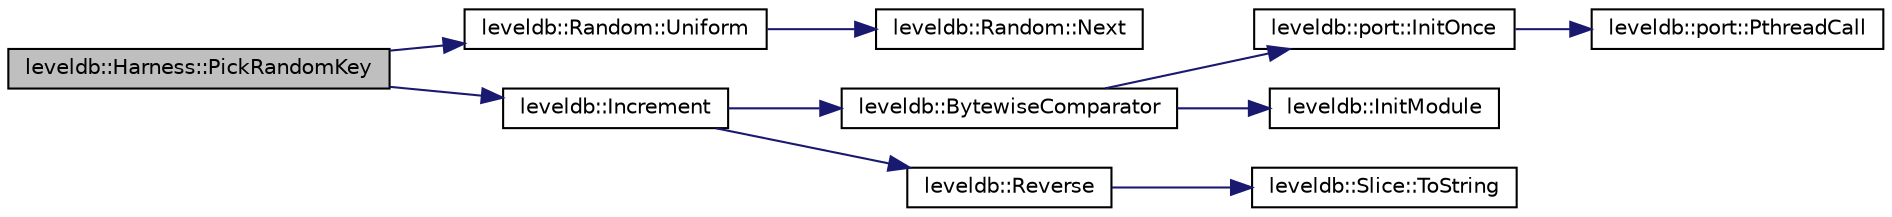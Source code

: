 digraph "leveldb::Harness::PickRandomKey"
{
  edge [fontname="Helvetica",fontsize="10",labelfontname="Helvetica",labelfontsize="10"];
  node [fontname="Helvetica",fontsize="10",shape=record];
  rankdir="LR";
  Node1 [label="leveldb::Harness::PickRandomKey",height=0.2,width=0.4,color="black", fillcolor="grey75", style="filled" fontcolor="black"];
  Node1 -> Node2 [color="midnightblue",fontsize="10",style="solid",fontname="Helvetica"];
  Node2 [label="leveldb::Random::Uniform",height=0.2,width=0.4,color="black", fillcolor="white", style="filled",URL="$classleveldb_1_1_random.html#a9281323c3f115fa47a0f329f72ad2a80"];
  Node2 -> Node3 [color="midnightblue",fontsize="10",style="solid",fontname="Helvetica"];
  Node3 [label="leveldb::Random::Next",height=0.2,width=0.4,color="black", fillcolor="white", style="filled",URL="$classleveldb_1_1_random.html#a9e00ef1fcc82ed0ad16ba91b30ae8038"];
  Node1 -> Node4 [color="midnightblue",fontsize="10",style="solid",fontname="Helvetica"];
  Node4 [label="leveldb::Increment",height=0.2,width=0.4,color="black", fillcolor="white", style="filled",URL="$namespaceleveldb.html#a7746f46abb723036dfe99697f22ebc6a"];
  Node4 -> Node5 [color="midnightblue",fontsize="10",style="solid",fontname="Helvetica"];
  Node5 [label="leveldb::BytewiseComparator",height=0.2,width=0.4,color="black", fillcolor="white", style="filled",URL="$namespaceleveldb.html#acd67740962c806afe8f4098cb153d25c"];
  Node5 -> Node6 [color="midnightblue",fontsize="10",style="solid",fontname="Helvetica"];
  Node6 [label="leveldb::port::InitOnce",height=0.2,width=0.4,color="black", fillcolor="white", style="filled",URL="$namespaceleveldb_1_1port.html#a1493e91d494e6f0ea086a743a562e983"];
  Node6 -> Node7 [color="midnightblue",fontsize="10",style="solid",fontname="Helvetica"];
  Node7 [label="leveldb::port::PthreadCall",height=0.2,width=0.4,color="black", fillcolor="white", style="filled",URL="$namespaceleveldb_1_1port.html#a614e0b6f0b21d697fe4001dbe3d8798b"];
  Node5 -> Node8 [color="midnightblue",fontsize="10",style="solid",fontname="Helvetica"];
  Node8 [label="leveldb::InitModule",height=0.2,width=0.4,color="black", fillcolor="white", style="filled",URL="$namespaceleveldb.html#ab67c3d9849bf8b0c50bce72dea7dc16b"];
  Node4 -> Node9 [color="midnightblue",fontsize="10",style="solid",fontname="Helvetica"];
  Node9 [label="leveldb::Reverse",height=0.2,width=0.4,color="black", fillcolor="white", style="filled",URL="$namespaceleveldb.html#abecd41777b0a66591c13f6211a9c91df"];
  Node9 -> Node10 [color="midnightblue",fontsize="10",style="solid",fontname="Helvetica"];
  Node10 [label="leveldb::Slice::ToString",height=0.2,width=0.4,color="black", fillcolor="white", style="filled",URL="$classleveldb_1_1_slice.html#a2cdd9fb649105033fde510afc9416732"];
}
